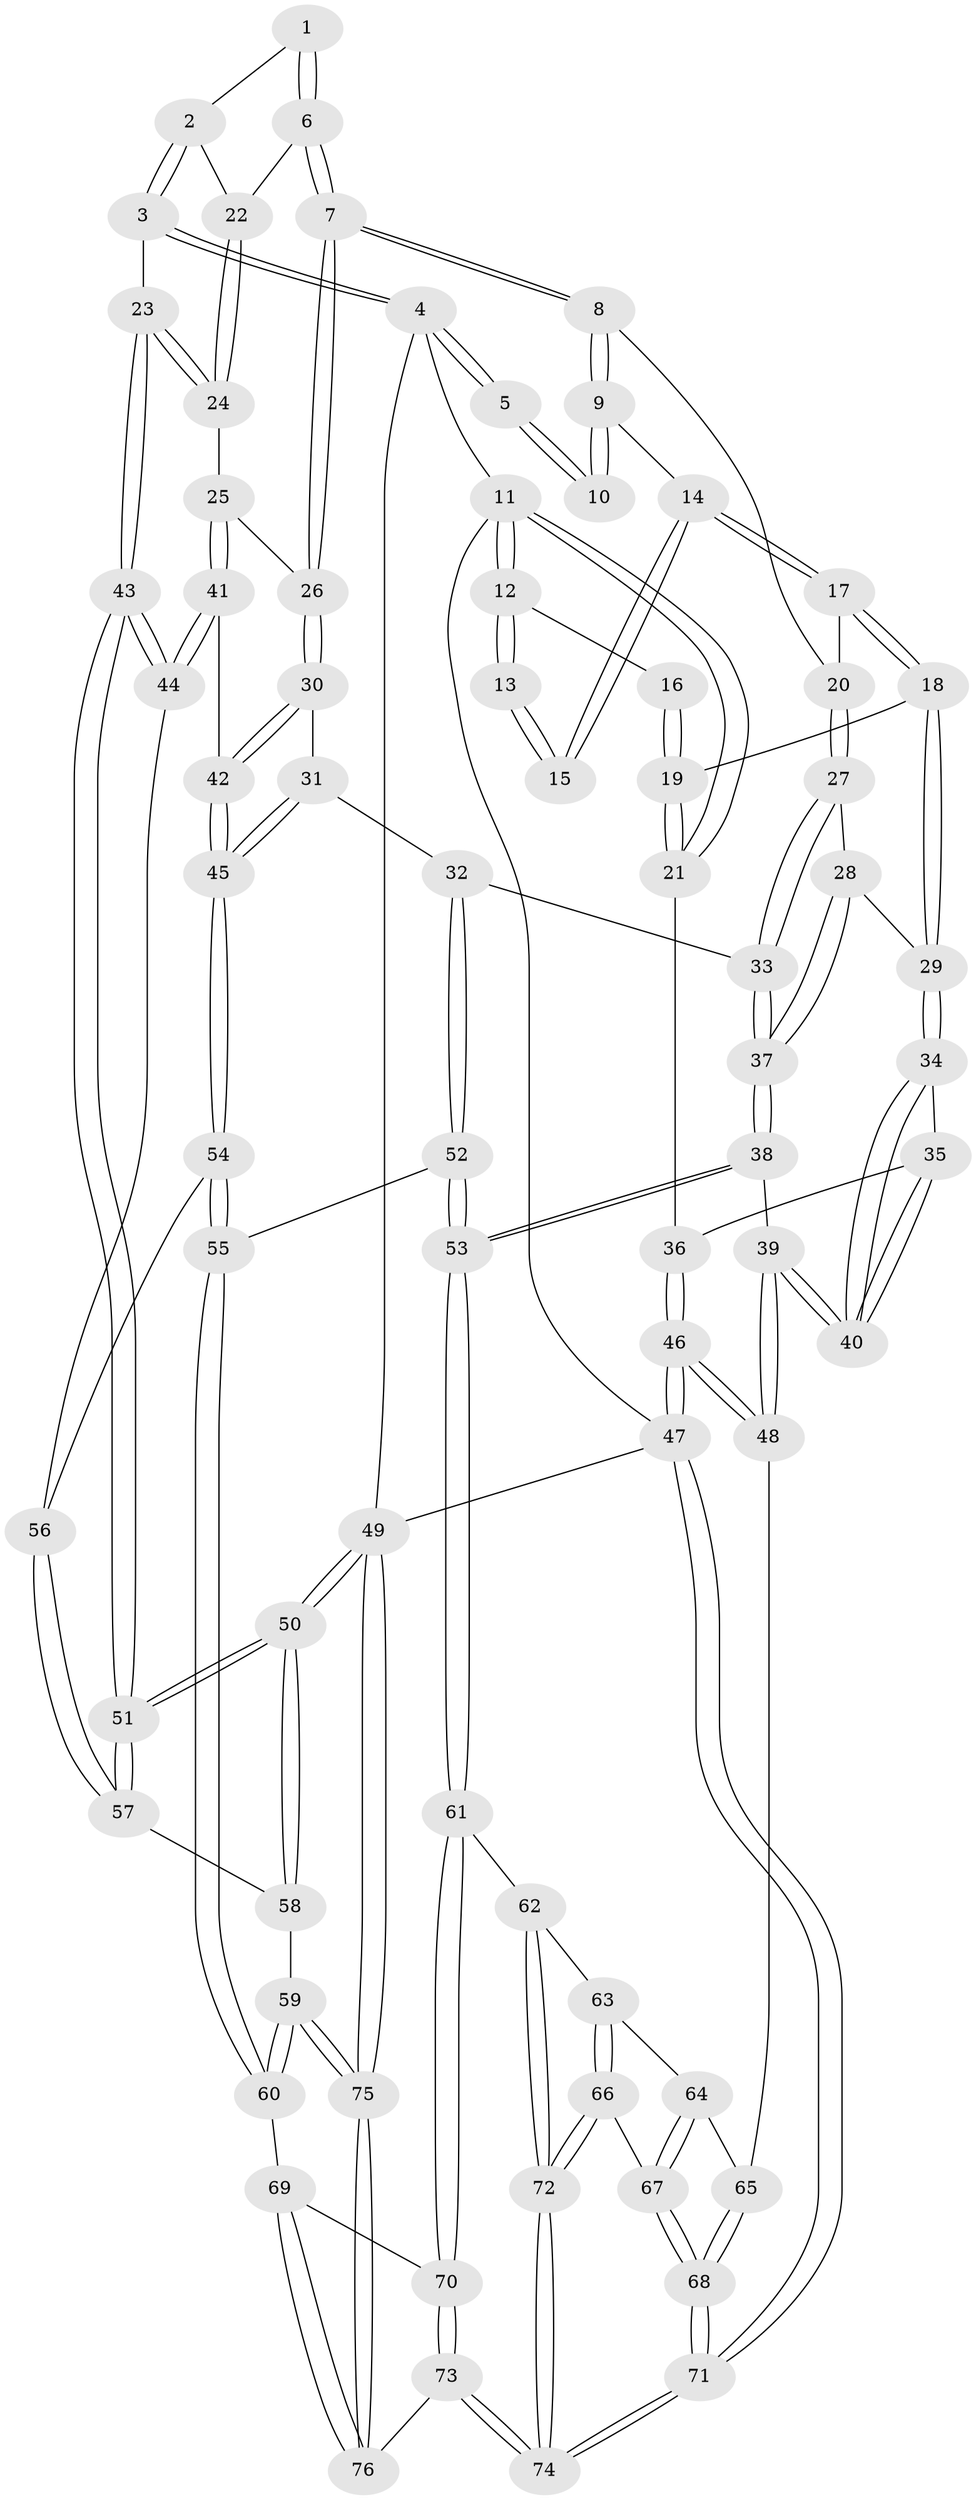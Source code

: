 // coarse degree distribution, {3: 0.5483870967741935, 4: 0.25806451612903225, 2: 0.12903225806451613, 6: 0.03225806451612903, 5: 0.03225806451612903}
// Generated by graph-tools (version 1.1) at 2025/54/03/04/25 22:54:34]
// undirected, 76 vertices, 187 edges
graph export_dot {
  node [color=gray90,style=filled];
  1 [pos="+0.8550937634049496+0.09354967752190402"];
  2 [pos="+0.9615021771887209+0.22269295664771516"];
  3 [pos="+1+0.252065010505053"];
  4 [pos="+1+0"];
  5 [pos="+0.8046613445388526+0"];
  6 [pos="+0.7385421623804769+0.26781664597050364"];
  7 [pos="+0.6597055528098544+0.2887907493935358"];
  8 [pos="+0.626928410282639+0.2722129455043653"];
  9 [pos="+0.580084815787005+0"];
  10 [pos="+0.5815984821530484+0"];
  11 [pos="+0+0"];
  12 [pos="+0+0"];
  13 [pos="+0.18668238357056827+0"];
  14 [pos="+0.3484268967714976+0.12550838612462684"];
  15 [pos="+0.34118152689617065+0.12471891516334234"];
  16 [pos="+0.23368968238478702+0.11830203100171378"];
  17 [pos="+0.4024295388744721+0.3148230073875121"];
  18 [pos="+0.32865188371833925+0.3879999846782973"];
  19 [pos="+0.17249455452506288+0.2544256148576444"];
  20 [pos="+0.5799661414121979+0.2959459574101857"];
  21 [pos="+0+0.32881443937303456"];
  22 [pos="+0.8615552063353242+0.28353726560439435"];
  23 [pos="+1+0.41004434676590706"];
  24 [pos="+0.9028025572099122+0.43839070364592503"];
  25 [pos="+0.8212018210283918+0.5011765996958432"];
  26 [pos="+0.7324389184384993+0.45841567753377777"];
  27 [pos="+0.5428896984750202+0.4527553488169607"];
  28 [pos="+0.3520407930469577+0.46153955966445304"];
  29 [pos="+0.31873198140671644+0.4352670630572656"];
  30 [pos="+0.6346538368453905+0.5485871912293773"];
  31 [pos="+0.5988730097354107+0.5692386305235634"];
  32 [pos="+0.5596493269974357+0.580422798356917"];
  33 [pos="+0.5583111687401657+0.5800482681752429"];
  34 [pos="+0.3119637279929181+0.4408898423955989"];
  35 [pos="+0.009269847317008717+0.42114941632237574"];
  36 [pos="+0+0.38633064999260275"];
  37 [pos="+0.4780980229956957+0.5962941619870422"];
  38 [pos="+0.38059230506765+0.760279782326058"];
  39 [pos="+0.21675300094626085+0.6660017838486642"];
  40 [pos="+0.2349770391340949+0.5895120908980273"];
  41 [pos="+0.8375959776600356+0.5690592940141244"];
  42 [pos="+0.7775523330160037+0.6610739744287694"];
  43 [pos="+1+0.689198340453397"];
  44 [pos="+1+0.6740690653323049"];
  45 [pos="+0.7573004531383549+0.7149418464183843"];
  46 [pos="+0+0.7198450075978428"];
  47 [pos="+0+1"];
  48 [pos="+0.04547683274556215+0.7314871492900954"];
  49 [pos="+1+1"];
  50 [pos="+1+1"];
  51 [pos="+1+0.7151315956424312"];
  52 [pos="+0.614339655036963+0.7321270466863847"];
  53 [pos="+0.3883922061286494+0.7804335687735247"];
  54 [pos="+0.7524821017911804+0.7519433469669735"];
  55 [pos="+0.69318462703056+0.7945754400837403"];
  56 [pos="+0.8294581861912006+0.7757581284085064"];
  57 [pos="+0.894580691697471+0.8757584613440971"];
  58 [pos="+0.8945764946460987+0.8757930905466024"];
  59 [pos="+0.8371271650511471+0.9649251392439608"];
  60 [pos="+0.6800257270528518+0.836837503270602"];
  61 [pos="+0.3889186887760214+0.7860505253187481"];
  62 [pos="+0.3879176999500764+0.787847374728529"];
  63 [pos="+0.23943831138743238+0.8587228258073635"];
  64 [pos="+0.14090991509135176+0.838555194458493"];
  65 [pos="+0.054138514490678934+0.742406938789772"];
  66 [pos="+0.23671171549898368+0.9328953343610434"];
  67 [pos="+0.16836419004858494+0.9158955020581143"];
  68 [pos="+0.12517586828634758+1"];
  69 [pos="+0.6757076472031657+0.8416915736680012"];
  70 [pos="+0.5326371380420775+0.8914869975164726"];
  71 [pos="+0+1"];
  72 [pos="+0.32516326705892173+1"];
  73 [pos="+0.49861403787591596+1"];
  74 [pos="+0.34589903167627073+1"];
  75 [pos="+0.8506882577080588+1"];
  76 [pos="+0.6749494422083424+1"];
  1 -- 2;
  1 -- 6;
  1 -- 6;
  2 -- 3;
  2 -- 3;
  2 -- 22;
  3 -- 4;
  3 -- 4;
  3 -- 23;
  4 -- 5;
  4 -- 5;
  4 -- 11;
  4 -- 49;
  5 -- 10;
  5 -- 10;
  6 -- 7;
  6 -- 7;
  6 -- 22;
  7 -- 8;
  7 -- 8;
  7 -- 26;
  7 -- 26;
  8 -- 9;
  8 -- 9;
  8 -- 20;
  9 -- 10;
  9 -- 10;
  9 -- 14;
  11 -- 12;
  11 -- 12;
  11 -- 21;
  11 -- 21;
  11 -- 47;
  12 -- 13;
  12 -- 13;
  12 -- 16;
  13 -- 15;
  13 -- 15;
  14 -- 15;
  14 -- 15;
  14 -- 17;
  14 -- 17;
  16 -- 19;
  16 -- 19;
  17 -- 18;
  17 -- 18;
  17 -- 20;
  18 -- 19;
  18 -- 29;
  18 -- 29;
  19 -- 21;
  19 -- 21;
  20 -- 27;
  20 -- 27;
  21 -- 36;
  22 -- 24;
  22 -- 24;
  23 -- 24;
  23 -- 24;
  23 -- 43;
  23 -- 43;
  24 -- 25;
  25 -- 26;
  25 -- 41;
  25 -- 41;
  26 -- 30;
  26 -- 30;
  27 -- 28;
  27 -- 33;
  27 -- 33;
  28 -- 29;
  28 -- 37;
  28 -- 37;
  29 -- 34;
  29 -- 34;
  30 -- 31;
  30 -- 42;
  30 -- 42;
  31 -- 32;
  31 -- 45;
  31 -- 45;
  32 -- 33;
  32 -- 52;
  32 -- 52;
  33 -- 37;
  33 -- 37;
  34 -- 35;
  34 -- 40;
  34 -- 40;
  35 -- 36;
  35 -- 40;
  35 -- 40;
  36 -- 46;
  36 -- 46;
  37 -- 38;
  37 -- 38;
  38 -- 39;
  38 -- 53;
  38 -- 53;
  39 -- 40;
  39 -- 40;
  39 -- 48;
  39 -- 48;
  41 -- 42;
  41 -- 44;
  41 -- 44;
  42 -- 45;
  42 -- 45;
  43 -- 44;
  43 -- 44;
  43 -- 51;
  43 -- 51;
  44 -- 56;
  45 -- 54;
  45 -- 54;
  46 -- 47;
  46 -- 47;
  46 -- 48;
  46 -- 48;
  47 -- 71;
  47 -- 71;
  47 -- 49;
  48 -- 65;
  49 -- 50;
  49 -- 50;
  49 -- 75;
  49 -- 75;
  50 -- 51;
  50 -- 51;
  50 -- 58;
  50 -- 58;
  51 -- 57;
  51 -- 57;
  52 -- 53;
  52 -- 53;
  52 -- 55;
  53 -- 61;
  53 -- 61;
  54 -- 55;
  54 -- 55;
  54 -- 56;
  55 -- 60;
  55 -- 60;
  56 -- 57;
  56 -- 57;
  57 -- 58;
  58 -- 59;
  59 -- 60;
  59 -- 60;
  59 -- 75;
  59 -- 75;
  60 -- 69;
  61 -- 62;
  61 -- 70;
  61 -- 70;
  62 -- 63;
  62 -- 72;
  62 -- 72;
  63 -- 64;
  63 -- 66;
  63 -- 66;
  64 -- 65;
  64 -- 67;
  64 -- 67;
  65 -- 68;
  65 -- 68;
  66 -- 67;
  66 -- 72;
  66 -- 72;
  67 -- 68;
  67 -- 68;
  68 -- 71;
  68 -- 71;
  69 -- 70;
  69 -- 76;
  69 -- 76;
  70 -- 73;
  70 -- 73;
  71 -- 74;
  71 -- 74;
  72 -- 74;
  72 -- 74;
  73 -- 74;
  73 -- 74;
  73 -- 76;
  75 -- 76;
  75 -- 76;
}
